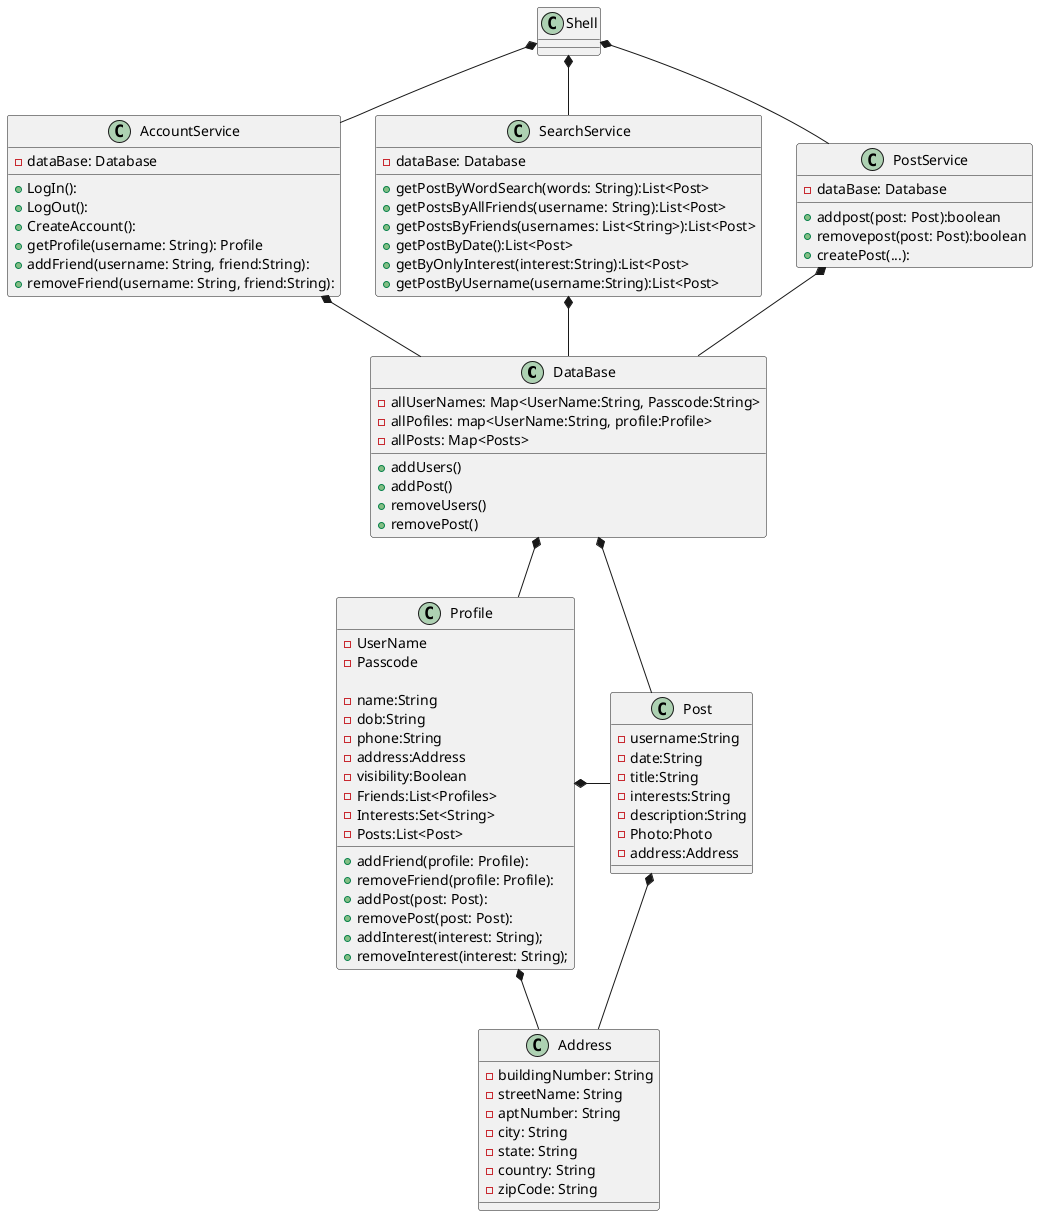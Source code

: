 @startuml
'https://plantuml.com/class-diagram

class DataBase {
    -allUserNames: Map<UserName:String, Passcode:String>
    -allPofiles: map<UserName:String, profile:Profile>
    -allPosts: Map<Posts>

    + addUsers()
    + addPost()
    + removeUsers()
    + removePost()
}

class Profile {
    - UserName
    - Passcode

    - name:String
    - dob:String
    - phone:String
    - address:Address
    - visibility:Boolean
    - Friends:List<Profiles>
    - Interests:Set<String>
    - Posts:List<Post>

    + addFriend(profile: Profile):
    + removeFriend(profile: Profile):
    + addPost(post: Post):
    + removePost(post: Post):
    + addInterest(interest: String);
    + removeInterest(interest: String);

}

class Post {
    - username:String
    - date:String
    - title:String
    - interests:String
    - description:String
    - Photo:Photo
    - address:Address
}

class Address {
    - buildingNumber: String
    - streetName: String
    - aptNumber: String
    - city: String
    - state: String
    - country: String
    - zipCode: String
}

class AccountService {
    - dataBase: Database

    + LogIn():
    + LogOut():
    + CreateAccount():
    + getProfile(username: String): Profile
    + addFriend(username: String, friend:String):
    + removeFriend(username: String, friend:String):
}

class SearchService {
    - dataBase: Database

    + getPostByWordSearch(words: String):List<Post>
    + getPostsByAllFriends(username: String):List<Post>
    + getPostsByFriends(usernames: List<String>):List<Post>
    + getPostByDate():List<Post>
    + getByOnlyInterest(interest:String):List<Post>
    + getPostByUsername(username:String):List<Post>
}

class PostService{
    - dataBase: Database

    + addpost(post: Post):boolean
    + removepost(post: Post):boolean
    + createPost(...):
}

Shell *-- AccountService
Shell *-- SearchService
Shell *-- PostService

AccountService *-- DataBase
SearchService *-- DataBase
PostService *-- DataBase

DataBase *-- Profile
DataBase *-- Post

Profile *- Post
Profile *-- Address

Post *- Address

@enduml